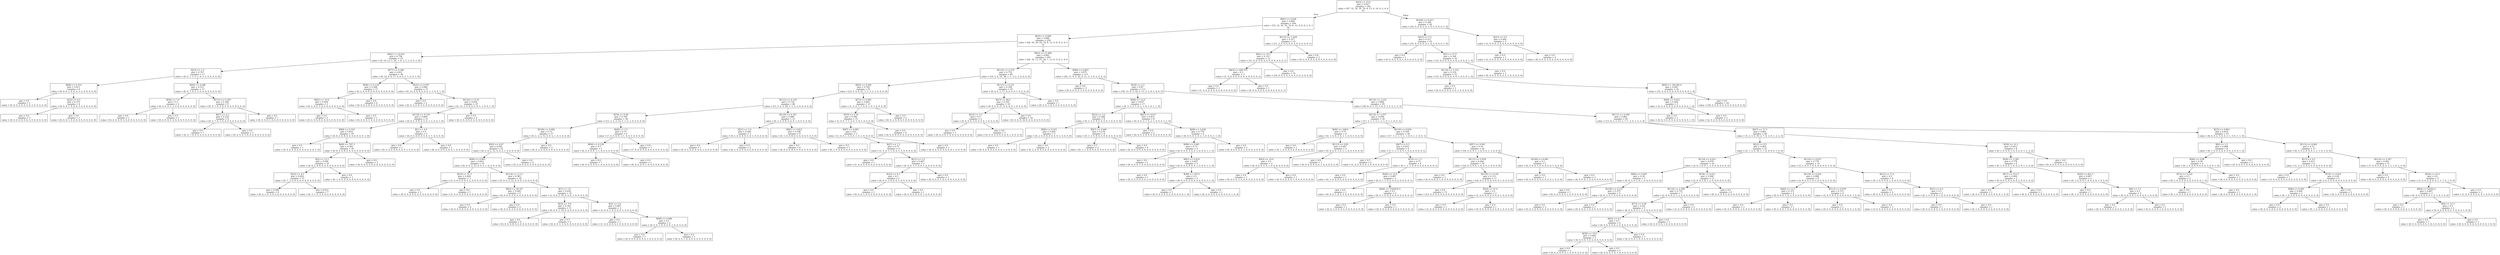 digraph Tree {
node [shape=box] ;
0 [label="X[22] <= 23.0\ngini = 0.827\nsamples = 302\nvalue = [87, 32, 24, 16, 76, 8, 13, 9, 10, 9, 2, 4, 6\n6]"] ;
1 [label="X[83] <= 0.028\ngini = 0.844\nsamples = 264\nvalue = [55, 32, 24, 16, 74, 8, 12, 9, 8, 9, 2, 4, 5\n6]"] ;
0 -> 1 [labeldistance=2.5, labelangle=45, headlabel="True"] ;
2 [label="X[25] <= 0.408\ngini = 0.846\nsamples = 250\nvalue = [44, 30, 24, 16, 74, 8, 12, 9, 8, 9, 2, 4, 5\n5]"] ;
1 -> 2 ;
3 [label="X[62] <= 10.635\ngini = 0.756\nsamples = 55\nvalue = [0, 14, 11, 1, 20, 1, 0, 3, 3, 1, 0, 0, 1, 0]"] ;
2 -> 3 ;
4 [label="X[53] <= 1.5\ngini = 0.747\nsamples = 17\nvalue = [0, 0, 7, 1, 3, 1, 0, 3, 2, 0, 0, 0, 0, 0]"] ;
3 -> 4 ;
5 [label="X[89] <= 0.333\ngini = 0.611\nsamples = 6\nvalue = [0, 0, 0, 1, 0, 0, 0, 3, 2, 0, 0, 0, 0, 0]"] ;
4 -> 5 ;
6 [label="gini = 0.0\nsamples = 2\nvalue = [0, 0, 0, 0, 0, 0, 0, 0, 2, 0, 0, 0, 0, 0]"] ;
5 -> 6 ;
7 [label="X[22] <= 0.5\ngini = 0.375\nsamples = 4\nvalue = [0, 0, 0, 1, 0, 0, 0, 3, 0, 0, 0, 0, 0, 0]"] ;
5 -> 7 ;
8 [label="gini = 0.0\nsamples = 3\nvalue = [0, 0, 0, 0, 0, 0, 0, 3, 0, 0, 0, 0, 0, 0]"] ;
7 -> 8 ;
9 [label="gini = 0.0\nsamples = 1\nvalue = [0, 0, 0, 1, 0, 0, 0, 0, 0, 0, 0, 0, 0, 0]"] ;
7 -> 9 ;
10 [label="X[85] <= 0.586\ngini = 0.512\nsamples = 11\nvalue = [0, 0, 7, 0, 3, 1, 0, 0, 0, 0, 0, 0, 0, 0]"] ;
4 -> 10 ;
11 [label="X[58] <= 7.0\ngini = 0.5\nsamples = 2\nvalue = [0, 0, 0, 0, 1, 1, 0, 0, 0, 0, 0, 0, 0, 0]"] ;
10 -> 11 ;
12 [label="gini = 0.0\nsamples = 1\nvalue = [0, 0, 0, 0, 0, 1, 0, 0, 0, 0, 0, 0, 0, 0]"] ;
11 -> 12 ;
13 [label="gini = 0.0\nsamples = 1\nvalue = [0, 0, 0, 0, 1, 0, 0, 0, 0, 0, 0, 0, 0, 0]"] ;
11 -> 13 ;
14 [label="X[111] <= 0.397\ngini = 0.346\nsamples = 9\nvalue = [0, 0, 7, 0, 2, 0, 0, 0, 0, 0, 0, 0, 0, 0]"] ;
10 -> 14 ;
15 [label="X[47] <= 2.5\ngini = 0.219\nsamples = 8\nvalue = [0, 0, 7, 0, 1, 0, 0, 0, 0, 0, 0, 0, 0, 0]"] ;
14 -> 15 ;
16 [label="gini = 0.0\nsamples = 7\nvalue = [0, 0, 7, 0, 0, 0, 0, 0, 0, 0, 0, 0, 0, 0]"] ;
15 -> 16 ;
17 [label="gini = 0.0\nsamples = 1\nvalue = [0, 0, 0, 0, 1, 0, 0, 0, 0, 0, 0, 0, 0, 0]"] ;
15 -> 17 ;
18 [label="gini = 0.0\nsamples = 1\nvalue = [0, 0, 0, 0, 1, 0, 0, 0, 0, 0, 0, 0, 0, 0]"] ;
14 -> 18 ;
19 [label="X[77] <= 0.186\ngini = 0.651\nsamples = 38\nvalue = [0, 14, 4, 0, 17, 0, 0, 0, 1, 1, 0, 0, 1, 0]"] ;
3 -> 19 ;
20 [label="X[94] <= 0.134\ngini = 0.298\nsamples = 11\nvalue = [0, 2, 0, 0, 9, 0, 0, 0, 0, 0, 0, 0, 0, 0]"] ;
19 -> 20 ;
21 [label="X[61] <= 14.0\ngini = 0.444\nsamples = 3\nvalue = [0, 2, 0, 0, 1, 0, 0, 0, 0, 0, 0, 0, 0, 0]"] ;
20 -> 21 ;
22 [label="gini = 0.0\nsamples = 2\nvalue = [0, 2, 0, 0, 0, 0, 0, 0, 0, 0, 0, 0, 0, 0]"] ;
21 -> 22 ;
23 [label="gini = 0.0\nsamples = 1\nvalue = [0, 0, 0, 0, 1, 0, 0, 0, 0, 0, 0, 0, 0, 0]"] ;
21 -> 23 ;
24 [label="gini = 0.0\nsamples = 8\nvalue = [0, 0, 0, 0, 8, 0, 0, 0, 0, 0, 0, 0, 0, 0]"] ;
20 -> 24 ;
25 [label="X[25] <= 0.079\ngini = 0.689\nsamples = 27\nvalue = [0, 12, 4, 0, 8, 0, 0, 0, 1, 1, 0, 0, 1, 0]"] ;
19 -> 25 ;
26 [label="gini = 0.0\nsamples = 2\nvalue = [0, 0, 2, 0, 0, 0, 0, 0, 0, 0, 0, 0, 0, 0]"] ;
25 -> 26 ;
27 [label="X[116] <= 0.76\ngini = 0.656\nsamples = 25\nvalue = [0, 12, 2, 0, 8, 0, 0, 0, 1, 1, 0, 0, 1, 0]"] ;
25 -> 27 ;
28 [label="X[118] <= 0.159\ngini = 0.694\nsamples = 21\nvalue = [0, 8, 2, 0, 8, 0, 0, 0, 1, 1, 0, 0, 1, 0]"] ;
27 -> 28 ;
29 [label="X[86] <= 0.155\ngini = 0.632\nsamples = 19\nvalue = [0, 8, 2, 0, 8, 0, 0, 0, 0, 0, 0, 0, 1, 0]"] ;
28 -> 29 ;
30 [label="gini = 0.0\nsamples = 1\nvalue = [0, 0, 0, 0, 0, 0, 0, 0, 0, 0, 0, 0, 1, 0]"] ;
29 -> 30 ;
31 [label="X[60] <= 767.5\ngini = 0.593\nsamples = 18\nvalue = [0, 8, 2, 0, 8, 0, 0, 0, 0, 0, 0, 0, 0, 0]"] ;
29 -> 31 ;
32 [label="X[2] <= 12.5\ngini = 0.594\nsamples = 16\nvalue = [0, 8, 2, 0, 6, 0, 0, 0, 0, 0, 0, 0, 0, 0]"] ;
31 -> 32 ;
33 [label="X[35] <= 4.5\ngini = 0.604\nsamples = 15\nvalue = [0, 7, 2, 0, 6, 0, 0, 0, 0, 0, 0, 0, 0, 0]"] ;
32 -> 33 ;
34 [label="gini = 0.594\nsamples = 8\nvalue = [0, 4, 1, 0, 3, 0, 0, 0, 0, 0, 0, 0, 0, 0]"] ;
33 -> 34 ;
35 [label="gini = 0.612\nsamples = 7\nvalue = [0, 3, 1, 0, 3, 0, 0, 0, 0, 0, 0, 0, 0, 0]"] ;
33 -> 35 ;
36 [label="gini = 0.0\nsamples = 1\nvalue = [0, 1, 0, 0, 0, 0, 0, 0, 0, 0, 0, 0, 0, 0]"] ;
32 -> 36 ;
37 [label="gini = 0.0\nsamples = 2\nvalue = [0, 0, 0, 0, 2, 0, 0, 0, 0, 0, 0, 0, 0, 0]"] ;
31 -> 37 ;
38 [label="X[1] <= 4.0\ngini = 0.5\nsamples = 2\nvalue = [0, 0, 0, 0, 0, 0, 0, 0, 1, 1, 0, 0, 0, 0]"] ;
28 -> 38 ;
39 [label="gini = 0.0\nsamples = 1\nvalue = [0, 0, 0, 0, 0, 0, 0, 0, 0, 1, 0, 0, 0, 0]"] ;
38 -> 39 ;
40 [label="gini = 0.0\nsamples = 1\nvalue = [0, 0, 0, 0, 0, 0, 0, 0, 1, 0, 0, 0, 0, 0]"] ;
38 -> 40 ;
41 [label="gini = 0.0\nsamples = 4\nvalue = [0, 4, 0, 0, 0, 0, 0, 0, 0, 0, 0, 0, 0, 0]"] ;
27 -> 41 ;
42 [label="X[62] <= 21.094\ngini = 0.845\nsamples = 195\nvalue = [44, 16, 13, 15, 54, 7, 12, 6, 5, 8, 2, 4, 4\n5]"] ;
2 -> 42 ;
43 [label="X[114] <= 2.274\ngini = 0.719\nsamples = 80\nvalue = [14, 5, 4, 10, 38, 1, 1, 3, 2, 2, 0, 0, 0, 0]"] ;
42 -> 43 ;
44 [label="X[65] <= 0.546\ngini = 0.792\nsamples = 61\nvalue = [14, 5, 4, 9, 21, 1, 1, 3, 2, 1, 0, 0, 0, 0]"] ;
43 -> 44 ;
45 [label="X[112] <= 0.128\ngini = 0.734\nsamples = 48\nvalue = [13, 5, 2, 2, 20, 1, 1, 2, 2, 0, 0, 0, 0, 0]"] ;
44 -> 45 ;
46 [label="X[70] <= 0.08\ngini = 0.744\nsamples = 36\nvalue = [13, 2, 2, 2, 12, 1, 1, 2, 1, 0, 0, 0, 0, 0]"] ;
45 -> 46 ;
47 [label="X[104] <= 0.082\ngini = 0.73\nsamples = 27\nvalue = [6, 2, 2, 2, 12, 0, 0, 2, 1, 0, 0, 0, 0, 0]"] ;
46 -> 47 ;
48 [label="X[93] <= 0.07\ngini = 0.691\nsamples = 25\nvalue = [6, 2, 0, 2, 12, 0, 0, 2, 1, 0, 0, 0, 0, 0]"] ;
47 -> 48 ;
49 [label="X[99] <= 0.063\ngini = 0.643\nsamples = 23\nvalue = [6, 0, 0, 2, 12, 0, 0, 2, 1, 0, 0, 0, 0, 0]"] ;
48 -> 49 ;
50 [label="X[33] <= 41.5\ngini = 0.444\nsamples = 3\nvalue = [1, 0, 0, 0, 0, 0, 0, 2, 0, 0, 0, 0, 0, 0]"] ;
49 -> 50 ;
51 [label="gini = 0.0\nsamples = 2\nvalue = [0, 0, 0, 0, 0, 0, 0, 2, 0, 0, 0, 0, 0, 0]"] ;
50 -> 51 ;
52 [label="gini = 0.0\nsamples = 1\nvalue = [1, 0, 0, 0, 0, 0, 0, 0, 0, 0, 0, 0, 0, 0]"] ;
50 -> 52 ;
53 [label="X[114] <= 2.111\ngini = 0.565\nsamples = 20\nvalue = [5, 0, 0, 2, 12, 0, 0, 0, 1, 0, 0, 0, 0, 0]"] ;
49 -> 53 ;
54 [label="X[62] <= 18.357\ngini = 0.444\nsamples = 6\nvalue = [4, 0, 0, 0, 2, 0, 0, 0, 0, 0, 0, 0, 0, 0]"] ;
53 -> 54 ;
55 [label="gini = 0.0\nsamples = 4\nvalue = [4, 0, 0, 0, 0, 0, 0, 0, 0, 0, 0, 0, 0, 0]"] ;
54 -> 55 ;
56 [label="gini = 0.0\nsamples = 2\nvalue = [0, 0, 0, 0, 2, 0, 0, 0, 0, 0, 0, 0, 0, 0]"] ;
54 -> 56 ;
57 [label="X[7] <= 7.0\ngini = 0.459\nsamples = 14\nvalue = [1, 0, 0, 2, 10, 0, 0, 0, 1, 0, 0, 0, 0, 0]"] ;
53 -> 57 ;
58 [label="X[25] <= 0.9\ngini = 0.165\nsamples = 11\nvalue = [0, 0, 0, 1, 10, 0, 0, 0, 0, 0, 0, 0, 0, 0]"] ;
57 -> 58 ;
59 [label="gini = 0.0\nsamples = 9\nvalue = [0, 0, 0, 0, 9, 0, 0, 0, 0, 0, 0, 0, 0, 0]"] ;
58 -> 59 ;
60 [label="gini = 0.5\nsamples = 2\nvalue = [0, 0, 0, 1, 1, 0, 0, 0, 0, 0, 0, 0, 0, 0]"] ;
58 -> 60 ;
61 [label="X[2] <= 5.0\ngini = 0.667\nsamples = 3\nvalue = [1, 0, 0, 1, 0, 0, 0, 0, 1, 0, 0, 0, 0, 0]"] ;
57 -> 61 ;
62 [label="gini = 0.0\nsamples = 1\nvalue = [1, 0, 0, 0, 0, 0, 0, 0, 0, 0, 0, 0, 0, 0]"] ;
61 -> 62 ;
63 [label="X[99] <= 0.086\ngini = 0.5\nsamples = 2\nvalue = [0, 0, 0, 1, 0, 0, 0, 0, 1, 0, 0, 0, 0, 0]"] ;
61 -> 63 ;
64 [label="gini = 0.0\nsamples = 1\nvalue = [0, 0, 0, 0, 0, 0, 0, 0, 1, 0, 0, 0, 0, 0]"] ;
63 -> 64 ;
65 [label="gini = 0.0\nsamples = 1\nvalue = [0, 0, 0, 1, 0, 0, 0, 0, 0, 0, 0, 0, 0, 0]"] ;
63 -> 65 ;
66 [label="gini = 0.0\nsamples = 2\nvalue = [0, 2, 0, 0, 0, 0, 0, 0, 0, 0, 0, 0, 0, 0]"] ;
48 -> 66 ;
67 [label="gini = 0.0\nsamples = 2\nvalue = [0, 0, 2, 0, 0, 0, 0, 0, 0, 0, 0, 0, 0, 0]"] ;
47 -> 67 ;
68 [label="X[40] <= 3.5\ngini = 0.37\nsamples = 9\nvalue = [7, 0, 0, 0, 0, 1, 1, 0, 0, 0, 0, 0, 0, 0]"] ;
46 -> 68 ;
69 [label="X[94] <= 0.234\ngini = 0.5\nsamples = 2\nvalue = [0, 0, 0, 0, 0, 1, 1, 0, 0, 0, 0, 0, 0, 0]"] ;
68 -> 69 ;
70 [label="gini = 0.0\nsamples = 1\nvalue = [0, 0, 0, 0, 0, 0, 1, 0, 0, 0, 0, 0, 0, 0]"] ;
69 -> 70 ;
71 [label="gini = 0.0\nsamples = 1\nvalue = [0, 0, 0, 0, 0, 1, 0, 0, 0, 0, 0, 0, 0, 0]"] ;
69 -> 71 ;
72 [label="gini = 0.0\nsamples = 7\nvalue = [7, 0, 0, 0, 0, 0, 0, 0, 0, 0, 0, 0, 0, 0]"] ;
68 -> 72 ;
73 [label="X[118] <= 0.187\ngini = 0.486\nsamples = 12\nvalue = [0, 3, 0, 0, 8, 0, 0, 0, 1, 0, 0, 0, 0, 0]"] ;
45 -> 73 ;
74 [label="X[21] <= 5.5\ngini = 0.444\nsamples = 3\nvalue = [0, 2, 0, 0, 0, 0, 0, 0, 1, 0, 0, 0, 0, 0]"] ;
73 -> 74 ;
75 [label="gini = 0.0\nsamples = 1\nvalue = [0, 0, 0, 0, 0, 0, 0, 0, 1, 0, 0, 0, 0, 0]"] ;
74 -> 75 ;
76 [label="gini = 0.0\nsamples = 2\nvalue = [0, 2, 0, 0, 0, 0, 0, 0, 0, 0, 0, 0, 0, 0]"] ;
74 -> 76 ;
77 [label="X[85] <= 0.815\ngini = 0.198\nsamples = 9\nvalue = [0, 1, 0, 0, 8, 0, 0, 0, 0, 0, 0, 0, 0, 0]"] ;
73 -> 77 ;
78 [label="gini = 0.0\nsamples = 8\nvalue = [0, 0, 0, 0, 8, 0, 0, 0, 0, 0, 0, 0, 0, 0]"] ;
77 -> 78 ;
79 [label="gini = 0.0\nsamples = 1\nvalue = [0, 1, 0, 0, 0, 0, 0, 0, 0, 0, 0, 0, 0, 0]"] ;
77 -> 79 ;
80 [label="X[73] <= 0.095\ngini = 0.663\nsamples = 13\nvalue = [1, 0, 2, 7, 1, 0, 0, 1, 0, 1, 0, 0, 0, 0]"] ;
44 -> 80 ;
81 [label="X[70] <= 0.16\ngini = 0.562\nsamples = 11\nvalue = [1, 0, 0, 7, 1, 0, 0, 1, 0, 1, 0, 0, 0, 0]"] ;
80 -> 81 ;
82 [label="X[87] <= 0.083\ngini = 0.8\nsamples = 5\nvalue = [1, 0, 0, 1, 1, 0, 0, 1, 0, 1, 0, 0, 0, 0]"] ;
81 -> 82 ;
83 [label="X[47] <= 1.5\ngini = 0.75\nsamples = 4\nvalue = [1, 0, 0, 1, 1, 0, 0, 1, 0, 0, 0, 0, 0, 0]"] ;
82 -> 83 ;
84 [label="gini = 0.0\nsamples = 1\nvalue = [1, 0, 0, 0, 0, 0, 0, 0, 0, 0, 0, 0, 0, 0]"] ;
83 -> 84 ;
85 [label="X[12] <= 5.5\ngini = 0.667\nsamples = 3\nvalue = [0, 0, 0, 1, 1, 0, 0, 1, 0, 0, 0, 0, 0, 0]"] ;
83 -> 85 ;
86 [label="X[33] <= 0.5\ngini = 0.5\nsamples = 2\nvalue = [0, 0, 0, 1, 0, 0, 0, 1, 0, 0, 0, 0, 0, 0]"] ;
85 -> 86 ;
87 [label="gini = 0.0\nsamples = 1\nvalue = [0, 0, 0, 1, 0, 0, 0, 0, 0, 0, 0, 0, 0, 0]"] ;
86 -> 87 ;
88 [label="gini = 0.0\nsamples = 1\nvalue = [0, 0, 0, 0, 0, 0, 0, 1, 0, 0, 0, 0, 0, 0]"] ;
86 -> 88 ;
89 [label="gini = 0.0\nsamples = 1\nvalue = [0, 0, 0, 0, 1, 0, 0, 0, 0, 0, 0, 0, 0, 0]"] ;
85 -> 89 ;
90 [label="gini = 0.0\nsamples = 1\nvalue = [0, 0, 0, 0, 0, 0, 0, 0, 0, 1, 0, 0, 0, 0]"] ;
82 -> 90 ;
91 [label="gini = 0.0\nsamples = 6\nvalue = [0, 0, 0, 6, 0, 0, 0, 0, 0, 0, 0, 0, 0, 0]"] ;
81 -> 91 ;
92 [label="gini = 0.0\nsamples = 2\nvalue = [0, 0, 2, 0, 0, 0, 0, 0, 0, 0, 0, 0, 0, 0]"] ;
80 -> 92 ;
93 [label="X[113] <= 0.231\ngini = 0.194\nsamples = 19\nvalue = [0, 0, 0, 1, 17, 0, 0, 0, 0, 1, 0, 0, 0, 0]"] ;
43 -> 93 ;
94 [label="X[57] <= 44.0\ngini = 0.105\nsamples = 18\nvalue = [0, 0, 0, 0, 17, 0, 0, 0, 0, 1, 0, 0, 0, 0]"] ;
93 -> 94 ;
95 [label="X[53] <= 3.5\ngini = 0.5\nsamples = 2\nvalue = [0, 0, 0, 0, 1, 0, 0, 0, 0, 1, 0, 0, 0, 0]"] ;
94 -> 95 ;
96 [label="gini = 0.0\nsamples = 1\nvalue = [0, 0, 0, 0, 1, 0, 0, 0, 0, 0, 0, 0, 0, 0]"] ;
95 -> 96 ;
97 [label="gini = 0.0\nsamples = 1\nvalue = [0, 0, 0, 0, 0, 0, 0, 0, 0, 1, 0, 0, 0, 0]"] ;
95 -> 97 ;
98 [label="gini = 0.0\nsamples = 16\nvalue = [0, 0, 0, 0, 16, 0, 0, 0, 0, 0, 0, 0, 0, 0]"] ;
94 -> 98 ;
99 [label="gini = 0.0\nsamples = 1\nvalue = [0, 0, 0, 1, 0, 0, 0, 0, 0, 0, 0, 0, 0, 0]"] ;
93 -> 99 ;
100 [label="X[96] <= 0.003\ngini = 0.875\nsamples = 115\nvalue = [30, 11, 9, 5, 16, 6, 11, 3, 3, 6, 2, 4, 4, 5]"] ;
42 -> 100 ;
101 [label="gini = 0.0\nsamples = 3\nvalue = [0, 0, 0, 0, 0, 3, 0, 0, 0, 0, 0, 0, 0, 0]"] ;
100 -> 101 ;
102 [label="X[34] <= 2.5\ngini = 0.87\nsamples = 112\nvalue = [30, 11, 9, 5, 16, 3, 11, 3, 3, 6, 2, 4, 4, 5]"] ;
100 -> 102 ;
103 [label="X[46] <= 12.0\ngini = 0.837\nsamples = 17\nvalue = [0, 3, 5, 2, 1, 0, 2, 1, 0, 1, 0, 1, 1, 0]"] ;
102 -> 103 ;
104 [label="X[53] <= 3.5\ngini = 0.568\nsamples = 9\nvalue = [0, 3, 5, 0, 0, 0, 0, 0, 0, 1, 0, 0, 0, 0]"] ;
103 -> 104 ;
105 [label="X[80] <= 0.521\ngini = 0.444\nsamples = 3\nvalue = [0, 2, 0, 0, 0, 0, 0, 0, 0, 1, 0, 0, 0, 0]"] ;
104 -> 105 ;
106 [label="gini = 0.0\nsamples = 1\nvalue = [0, 0, 0, 0, 0, 0, 0, 0, 0, 1, 0, 0, 0, 0]"] ;
105 -> 106 ;
107 [label="gini = 0.0\nsamples = 2\nvalue = [0, 2, 0, 0, 0, 0, 0, 0, 0, 0, 0, 0, 0, 0]"] ;
105 -> 107 ;
108 [label="X[67] <= 0.046\ngini = 0.278\nsamples = 6\nvalue = [0, 1, 5, 0, 0, 0, 0, 0, 0, 0, 0, 0, 0, 0]"] ;
104 -> 108 ;
109 [label="gini = 0.5\nsamples = 2\nvalue = [0, 1, 1, 0, 0, 0, 0, 0, 0, 0, 0, 0, 0, 0]"] ;
108 -> 109 ;
110 [label="gini = 0.0\nsamples = 4\nvalue = [0, 0, 4, 0, 0, 0, 0, 0, 0, 0, 0, 0, 0, 0]"] ;
108 -> 110 ;
111 [label="X[67] <= 0.017\ngini = 0.812\nsamples = 8\nvalue = [0, 0, 0, 2, 1, 0, 2, 1, 0, 0, 0, 1, 1, 0]"] ;
103 -> 111 ;
112 [label="gini = 0.0\nsamples = 2\nvalue = [0, 0, 0, 2, 0, 0, 0, 0, 0, 0, 0, 0, 0, 0]"] ;
111 -> 112 ;
113 [label="X[99] <= 0.038\ngini = 0.778\nsamples = 6\nvalue = [0, 0, 0, 0, 1, 0, 2, 1, 0, 0, 0, 1, 1, 0]"] ;
111 -> 113 ;
114 [label="X[96] <= 0.061\ngini = 0.75\nsamples = 4\nvalue = [0, 0, 0, 0, 1, 0, 0, 1, 0, 0, 0, 1, 1, 0]"] ;
113 -> 114 ;
115 [label="gini = 0.0\nsamples = 1\nvalue = [0, 0, 0, 0, 1, 0, 0, 0, 0, 0, 0, 0, 0, 0]"] ;
114 -> 115 ;
116 [label="X[81] <= 0.019\ngini = 0.667\nsamples = 3\nvalue = [0, 0, 0, 0, 0, 0, 0, 1, 0, 0, 0, 1, 1, 0]"] ;
114 -> 116 ;
117 [label="gini = 0.0\nsamples = 1\nvalue = [0, 0, 0, 0, 0, 0, 0, 1, 0, 0, 0, 0, 0, 0]"] ;
116 -> 117 ;
118 [label="X[49] <= 105.0\ngini = 0.5\nsamples = 2\nvalue = [0, 0, 0, 0, 0, 0, 0, 0, 0, 0, 0, 1, 1, 0]"] ;
116 -> 118 ;
119 [label="gini = 0.0\nsamples = 1\nvalue = [0, 0, 0, 0, 0, 0, 0, 0, 0, 0, 0, 0, 1, 0]"] ;
118 -> 119 ;
120 [label="gini = 0.0\nsamples = 1\nvalue = [0, 0, 0, 0, 0, 0, 0, 0, 0, 0, 0, 1, 0, 0]"] ;
118 -> 120 ;
121 [label="gini = 0.0\nsamples = 2\nvalue = [0, 0, 0, 0, 0, 0, 2, 0, 0, 0, 0, 0, 0, 0]"] ;
113 -> 121 ;
122 [label="X[114] <= 2.234\ngini = 0.846\nsamples = 95\nvalue = [30, 8, 4, 3, 15, 3, 9, 2, 3, 5, 2, 3, 3, 5]"] ;
102 -> 122 ;
123 [label="X[114] <= 2.037\ngini = 0.658\nsamples = 30\nvalue = [17, 2, 1, 1, 2, 1, 2, 1, 0, 1, 1, 0, 0, 1]"] ;
122 -> 123 ;
124 [label="X[60] <= 228.0\ngini = 0.75\nsamples = 4\nvalue = [0, 1, 0, 0, 1, 0, 1, 1, 0, 0, 0, 0, 0, 0]"] ;
123 -> 124 ;
125 [label="gini = 0.0\nsamples = 1\nvalue = [0, 1, 0, 0, 0, 0, 0, 0, 0, 0, 0, 0, 0, 0]"] ;
124 -> 125 ;
126 [label="X[115] <= 0.05\ngini = 0.667\nsamples = 3\nvalue = [0, 0, 0, 0, 1, 0, 1, 1, 0, 0, 0, 0, 0, 0]"] ;
124 -> 126 ;
127 [label="X[45] <= 10.0\ngini = 0.5\nsamples = 2\nvalue = [0, 0, 0, 0, 1, 0, 1, 0, 0, 0, 0, 0, 0, 0]"] ;
126 -> 127 ;
128 [label="gini = 0.0\nsamples = 1\nvalue = [0, 0, 0, 0, 1, 0, 0, 0, 0, 0, 0, 0, 0, 0]"] ;
127 -> 128 ;
129 [label="gini = 0.0\nsamples = 1\nvalue = [0, 0, 0, 0, 0, 0, 1, 0, 0, 0, 0, 0, 0, 0]"] ;
127 -> 129 ;
130 [label="gini = 0.0\nsamples = 1\nvalue = [0, 0, 0, 0, 0, 0, 0, 1, 0, 0, 0, 0, 0, 0]"] ;
126 -> 130 ;
131 [label="X[110] <= 0.024\ngini = 0.559\nsamples = 26\nvalue = [17, 1, 1, 1, 1, 1, 1, 0, 0, 1, 1, 0, 0, 1]"] ;
123 -> 131 ;
132 [label="X[47] <= 4.5\ngini = 0.833\nsamples = 6\nvalue = [1, 1, 1, 1, 0, 0, 1, 0, 0, 0, 0, 0, 0, 1]"] ;
131 -> 132 ;
133 [label="gini = 0.5\nsamples = 2\nvalue = [1, 0, 0, 0, 0, 0, 1, 0, 0, 0, 0, 0, 0, 0]"] ;
132 -> 133 ;
134 [label="X[10] <= 1.5\ngini = 0.75\nsamples = 4\nvalue = [0, 1, 1, 1, 0, 0, 0, 0, 0, 0, 0, 0, 0, 1]"] ;
132 -> 134 ;
135 [label="gini = 0.0\nsamples = 1\nvalue = [0, 1, 0, 0, 0, 0, 0, 0, 0, 0, 0, 0, 0, 0]"] ;
134 -> 135 ;
136 [label="X[48] <= 33.0\ngini = 0.667\nsamples = 3\nvalue = [0, 0, 1, 1, 0, 0, 0, 0, 0, 0, 0, 0, 0, 1]"] ;
134 -> 136 ;
137 [label="gini = 0.0\nsamples = 1\nvalue = [0, 0, 0, 1, 0, 0, 0, 0, 0, 0, 0, 0, 0, 0]"] ;
136 -> 137 ;
138 [label="X[64] <= 1520432.5\ngini = 0.5\nsamples = 2\nvalue = [0, 0, 1, 0, 0, 0, 0, 0, 0, 0, 0, 0, 0, 1]"] ;
136 -> 138 ;
139 [label="gini = 0.0\nsamples = 1\nvalue = [0, 0, 1, 0, 0, 0, 0, 0, 0, 0, 0, 0, 0, 0]"] ;
138 -> 139 ;
140 [label="gini = 0.0\nsamples = 1\nvalue = [0, 0, 0, 0, 0, 0, 0, 0, 0, 0, 0, 0, 0, 1]"] ;
138 -> 140 ;
141 [label="X[97] <= 0.001\ngini = 0.35\nsamples = 20\nvalue = [16, 0, 0, 0, 1, 1, 0, 0, 0, 1, 1, 0, 0, 0]"] ;
131 -> 141 ;
142 [label="X[111] <= 0.059\ngini = 0.204\nsamples = 18\nvalue = [16, 0, 0, 0, 0, 1, 0, 0, 0, 1, 0, 0, 0, 0]"] ;
141 -> 142 ;
143 [label="gini = 0.0\nsamples = 1\nvalue = [0, 0, 0, 0, 0, 1, 0, 0, 0, 0, 0, 0, 0, 0]"] ;
142 -> 143 ;
144 [label="X[118] <= 0.158\ngini = 0.111\nsamples = 17\nvalue = [16, 0, 0, 0, 0, 0, 0, 0, 0, 1, 0, 0, 0, 0]"] ;
142 -> 144 ;
145 [label="gini = 0.0\nsamples = 15\nvalue = [15, 0, 0, 0, 0, 0, 0, 0, 0, 0, 0, 0, 0, 0]"] ;
144 -> 145 ;
146 [label="X[20] <= 31.0\ngini = 0.5\nsamples = 2\nvalue = [1, 0, 0, 0, 0, 0, 0, 0, 0, 1, 0, 0, 0, 0]"] ;
144 -> 146 ;
147 [label="gini = 0.0\nsamples = 1\nvalue = [1, 0, 0, 0, 0, 0, 0, 0, 0, 0, 0, 0, 0, 0]"] ;
146 -> 147 ;
148 [label="gini = 0.0\nsamples = 1\nvalue = [0, 0, 0, 0, 0, 0, 0, 0, 0, 1, 0, 0, 0, 0]"] ;
146 -> 148 ;
149 [label="X[100] <= 0.081\ngini = 0.5\nsamples = 2\nvalue = [0, 0, 0, 0, 1, 0, 0, 0, 0, 0, 1, 0, 0, 0]"] ;
141 -> 149 ;
150 [label="gini = 0.0\nsamples = 1\nvalue = [0, 0, 0, 0, 0, 0, 0, 0, 0, 0, 1, 0, 0, 0]"] ;
149 -> 150 ;
151 [label="gini = 0.0\nsamples = 1\nvalue = [0, 0, 0, 0, 1, 0, 0, 0, 0, 0, 0, 0, 0, 0]"] ;
149 -> 151 ;
152 [label="X[111] <= 0.189\ngini = 0.881\nsamples = 65\nvalue = [13, 6, 3, 2, 13, 2, 7, 1, 3, 4, 1, 3, 3, 4]"] ;
122 -> 152 ;
153 [label="X[47] <= 17.5\ngini = 0.862\nsamples = 40\nvalue = [5, 2, 3, 0, 10, 2, 7, 0, 2, 0, 1, 2, 2, 4]"] ;
152 -> 153 ;
154 [label="X[22] <= 9.5\ngini = 0.803\nsamples = 32\nvalue = [5, 1, 3, 0, 10, 1, 7, 0, 0, 0, 0, 1, 0, 4]"] ;
153 -> 154 ;
155 [label="X[110] <= 0.021\ngini = 0.679\nsamples = 18\nvalue = [2, 0, 3, 0, 9, 1, 3, 0, 0, 0, 0, 0, 0, 0]"] ;
154 -> 155 ;
156 [label="X[90] <= 0.007\ngini = 0.56\nsamples = 5\nvalue = [0, 0, 3, 0, 1, 0, 1, 0, 0, 0, 0, 0, 0, 0]"] ;
155 -> 156 ;
157 [label="gini = 0.0\nsamples = 1\nvalue = [0, 0, 0, 0, 0, 0, 1, 0, 0, 0, 0, 0, 0, 0]"] ;
156 -> 157 ;
158 [label="X[100] <= 0.121\ngini = 0.375\nsamples = 4\nvalue = [0, 0, 3, 0, 1, 0, 0, 0, 0, 0, 0, 0, 0, 0]"] ;
156 -> 158 ;
159 [label="gini = 0.0\nsamples = 3\nvalue = [0, 0, 3, 0, 0, 0, 0, 0, 0, 0, 0, 0, 0, 0]"] ;
158 -> 159 ;
160 [label="gini = 0.0\nsamples = 1\nvalue = [0, 0, 0, 0, 1, 0, 0, 0, 0, 0, 0, 0, 0, 0]"] ;
158 -> 160 ;
161 [label="X[78] <= 0.012\ngini = 0.568\nsamples = 13\nvalue = [2, 0, 0, 0, 8, 1, 2, 0, 0, 0, 0, 0, 0, 0]"] ;
155 -> 161 ;
162 [label="X[114] <= 2.309\ngini = 0.735\nsamples = 7\nvalue = [2, 0, 0, 0, 2, 1, 2, 0, 0, 0, 0, 0, 0, 0]"] ;
161 -> 162 ;
163 [label="X[73] <= 0.04\ngini = 0.64\nsamples = 5\nvalue = [0, 0, 0, 0, 2, 1, 2, 0, 0, 0, 0, 0, 0, 0]"] ;
162 -> 163 ;
164 [label="X[45] <= 6.5\ngini = 0.5\nsamples = 4\nvalue = [0, 0, 0, 0, 2, 0, 2, 0, 0, 0, 0, 0, 0, 0]"] ;
163 -> 164 ;
165 [label="X[58] <= 16.0\ngini = 0.444\nsamples = 3\nvalue = [0, 0, 0, 0, 1, 0, 2, 0, 0, 0, 0, 0, 0, 0]"] ;
164 -> 165 ;
166 [label="gini = 0.0\nsamples = 1\nvalue = [0, 0, 0, 0, 0, 0, 1, 0, 0, 0, 0, 0, 0, 0]"] ;
165 -> 166 ;
167 [label="gini = 0.5\nsamples = 2\nvalue = [0, 0, 0, 0, 1, 0, 1, 0, 0, 0, 0, 0, 0, 0]"] ;
165 -> 167 ;
168 [label="gini = 0.0\nsamples = 1\nvalue = [0, 0, 0, 0, 1, 0, 0, 0, 0, 0, 0, 0, 0, 0]"] ;
164 -> 168 ;
169 [label="gini = 0.0\nsamples = 1\nvalue = [0, 0, 0, 0, 0, 1, 0, 0, 0, 0, 0, 0, 0, 0]"] ;
163 -> 169 ;
170 [label="gini = 0.0\nsamples = 2\nvalue = [2, 0, 0, 0, 0, 0, 0, 0, 0, 0, 0, 0, 0, 0]"] ;
162 -> 170 ;
171 [label="gini = 0.0\nsamples = 6\nvalue = [0, 0, 0, 0, 6, 0, 0, 0, 0, 0, 0, 0, 0, 0]"] ;
161 -> 171 ;
172 [label="X[110] <= 0.037\ngini = 0.776\nsamples = 14\nvalue = [3, 1, 0, 0, 1, 0, 4, 0, 0, 0, 0, 1, 0, 4]"] ;
154 -> 172 ;
173 [label="X[110] <= 0.016\ngini = 0.688\nsamples = 8\nvalue = [3, 0, 0, 0, 1, 0, 3, 0, 0, 0, 0, 1, 0, 0]"] ;
172 -> 173 ;
174 [label="X[40] <= 13.5\ngini = 0.375\nsamples = 4\nvalue = [0, 0, 0, 0, 1, 0, 3, 0, 0, 0, 0, 0, 0, 0]"] ;
173 -> 174 ;
175 [label="gini = 0.0\nsamples = 3\nvalue = [0, 0, 0, 0, 0, 0, 3, 0, 0, 0, 0, 0, 0, 0]"] ;
174 -> 175 ;
176 [label="gini = 0.0\nsamples = 1\nvalue = [0, 0, 0, 0, 1, 0, 0, 0, 0, 0, 0, 0, 0, 0]"] ;
174 -> 176 ;
177 [label="X[113] <= 0.078\ngini = 0.375\nsamples = 4\nvalue = [3, 0, 0, 0, 0, 0, 0, 0, 0, 0, 0, 1, 0, 0]"] ;
173 -> 177 ;
178 [label="gini = 0.0\nsamples = 1\nvalue = [0, 0, 0, 0, 0, 0, 0, 0, 0, 0, 0, 1, 0, 0]"] ;
177 -> 178 ;
179 [label="gini = 0.0\nsamples = 3\nvalue = [3, 0, 0, 0, 0, 0, 0, 0, 0, 0, 0, 0, 0, 0]"] ;
177 -> 179 ;
180 [label="X[12] <= 17.5\ngini = 0.5\nsamples = 6\nvalue = [0, 1, 0, 0, 0, 0, 1, 0, 0, 0, 0, 0, 0, 4]"] ;
172 -> 180 ;
181 [label="gini = 0.0\nsamples = 4\nvalue = [0, 0, 0, 0, 0, 0, 0, 0, 0, 0, 0, 0, 0, 4]"] ;
180 -> 181 ;
182 [label="X[27] <= 9.5\ngini = 0.5\nsamples = 2\nvalue = [0, 1, 0, 0, 0, 0, 1, 0, 0, 0, 0, 0, 0, 0]"] ;
180 -> 182 ;
183 [label="gini = 0.0\nsamples = 1\nvalue = [0, 0, 0, 0, 0, 0, 1, 0, 0, 0, 0, 0, 0, 0]"] ;
182 -> 183 ;
184 [label="gini = 0.0\nsamples = 1\nvalue = [0, 1, 0, 0, 0, 0, 0, 0, 0, 0, 0, 0, 0, 0]"] ;
182 -> 184 ;
185 [label="X[39] <= 21.5\ngini = 0.812\nsamples = 8\nvalue = [0, 1, 0, 0, 0, 1, 0, 0, 2, 0, 1, 1, 2, 0]"] ;
153 -> 185 ;
186 [label="X[26] <= 2.283\ngini = 0.778\nsamples = 6\nvalue = [0, 1, 0, 0, 0, 1, 0, 0, 2, 0, 1, 1, 0, 0]"] ;
185 -> 186 ;
187 [label="X[57] <= 512.5\ngini = 0.444\nsamples = 3\nvalue = [0, 0, 0, 0, 0, 0, 0, 0, 2, 0, 0, 1, 0, 0]"] ;
186 -> 187 ;
188 [label="gini = 0.0\nsamples = 1\nvalue = [0, 0, 0, 0, 0, 0, 0, 0, 0, 0, 0, 1, 0, 0]"] ;
187 -> 188 ;
189 [label="gini = 0.0\nsamples = 2\nvalue = [0, 0, 0, 0, 0, 0, 0, 0, 2, 0, 0, 0, 0, 0]"] ;
187 -> 189 ;
190 [label="X[20] <= 691.5\ngini = 0.667\nsamples = 3\nvalue = [0, 1, 0, 0, 0, 1, 0, 0, 0, 0, 1, 0, 0, 0]"] ;
186 -> 190 ;
191 [label="gini = 0.0\nsamples = 1\nvalue = [0, 1, 0, 0, 0, 0, 0, 0, 0, 0, 0, 0, 0, 0]"] ;
190 -> 191 ;
192 [label="X[9] <= 7.5\ngini = 0.5\nsamples = 2\nvalue = [0, 0, 0, 0, 0, 1, 0, 0, 0, 0, 1, 0, 0, 0]"] ;
190 -> 192 ;
193 [label="gini = 0.0\nsamples = 1\nvalue = [0, 0, 0, 0, 0, 0, 0, 0, 0, 0, 1, 0, 0, 0]"] ;
192 -> 193 ;
194 [label="gini = 0.0\nsamples = 1\nvalue = [0, 0, 0, 0, 0, 1, 0, 0, 0, 0, 0, 0, 0, 0]"] ;
192 -> 194 ;
195 [label="gini = 0.0\nsamples = 2\nvalue = [0, 0, 0, 0, 0, 0, 0, 0, 0, 0, 0, 0, 2, 0]"] ;
185 -> 195 ;
196 [label="X[25] <= 0.963\ngini = 0.819\nsamples = 25\nvalue = [8, 4, 0, 2, 3, 0, 0, 1, 1, 4, 0, 1, 1, 0]"] ;
152 -> 196 ;
197 [label="X[9] <= 1.5\ngini = 0.688\nsamples = 8\nvalue = [0, 1, 0, 0, 3, 0, 0, 0, 0, 3, 0, 0, 1, 0]"] ;
196 -> 197 ;
198 [label="X[96] <= 0.08\ngini = 0.56\nsamples = 5\nvalue = [0, 1, 0, 0, 0, 0, 0, 0, 0, 3, 0, 0, 1, 0]"] ;
197 -> 198 ;
199 [label="X[72] <= 0.102\ngini = 0.5\nsamples = 2\nvalue = [0, 1, 0, 0, 0, 0, 0, 0, 0, 0, 0, 0, 1, 0]"] ;
198 -> 199 ;
200 [label="gini = 0.0\nsamples = 1\nvalue = [0, 1, 0, 0, 0, 0, 0, 0, 0, 0, 0, 0, 0, 0]"] ;
199 -> 200 ;
201 [label="gini = 0.0\nsamples = 1\nvalue = [0, 0, 0, 0, 0, 0, 0, 0, 0, 0, 0, 0, 1, 0]"] ;
199 -> 201 ;
202 [label="gini = 0.0\nsamples = 3\nvalue = [0, 0, 0, 0, 0, 0, 0, 0, 0, 3, 0, 0, 0, 0]"] ;
198 -> 202 ;
203 [label="gini = 0.0\nsamples = 3\nvalue = [0, 0, 0, 0, 3, 0, 0, 0, 0, 0, 0, 0, 0, 0]"] ;
197 -> 203 ;
204 [label="X[113] <= 0.062\ngini = 0.72\nsamples = 17\nvalue = [8, 3, 0, 2, 0, 0, 0, 1, 1, 1, 0, 1, 0, 0]"] ;
196 -> 204 ;
205 [label="X[13] <= 0.5\ngini = 0.611\nsamples = 6\nvalue = [1, 3, 0, 2, 0, 0, 0, 0, 0, 0, 0, 0, 0, 0]"] ;
204 -> 205 ;
206 [label="gini = 0.0\nsamples = 1\nvalue = [1, 0, 0, 0, 0, 0, 0, 0, 0, 0, 0, 0, 0, 0]"] ;
205 -> 206 ;
207 [label="X[74] <= 0.014\ngini = 0.48\nsamples = 5\nvalue = [0, 3, 0, 2, 0, 0, 0, 0, 0, 0, 0, 0, 0, 0]"] ;
205 -> 207 ;
208 [label="X[86] <= 0.283\ngini = 0.444\nsamples = 3\nvalue = [0, 1, 0, 2, 0, 0, 0, 0, 0, 0, 0, 0, 0, 0]"] ;
207 -> 208 ;
209 [label="gini = 0.0\nsamples = 2\nvalue = [0, 0, 0, 2, 0, 0, 0, 0, 0, 0, 0, 0, 0, 0]"] ;
208 -> 209 ;
210 [label="gini = 0.0\nsamples = 1\nvalue = [0, 1, 0, 0, 0, 0, 0, 0, 0, 0, 0, 0, 0, 0]"] ;
208 -> 210 ;
211 [label="gini = 0.0\nsamples = 2\nvalue = [0, 2, 0, 0, 0, 0, 0, 0, 0, 0, 0, 0, 0, 0]"] ;
207 -> 211 ;
212 [label="X[114] <= 2.547\ngini = 0.562\nsamples = 11\nvalue = [7, 0, 0, 0, 0, 0, 0, 1, 1, 1, 0, 1, 0, 0]"] ;
204 -> 212 ;
213 [label="gini = 0.0\nsamples = 6\nvalue = [6, 0, 0, 0, 0, 0, 0, 0, 0, 0, 0, 0, 0, 0]"] ;
212 -> 213 ;
214 [label="X[50] <= 61.0\ngini = 0.8\nsamples = 5\nvalue = [1, 0, 0, 0, 0, 0, 0, 1, 1, 1, 0, 1, 0, 0]"] ;
212 -> 214 ;
215 [label="X[64] <= 54342.0\ngini = 0.667\nsamples = 3\nvalue = [0, 0, 0, 0, 0, 0, 0, 1, 0, 1, 0, 1, 0, 0]"] ;
214 -> 215 ;
216 [label="gini = 0.0\nsamples = 1\nvalue = [0, 0, 0, 0, 0, 0, 0, 0, 0, 1, 0, 0, 0, 0]"] ;
215 -> 216 ;
217 [label="X[4] <= 12.5\ngini = 0.5\nsamples = 2\nvalue = [0, 0, 0, 0, 0, 0, 0, 1, 0, 0, 0, 1, 0, 0]"] ;
215 -> 217 ;
218 [label="gini = 0.0\nsamples = 1\nvalue = [0, 0, 0, 0, 0, 0, 0, 1, 0, 0, 0, 0, 0, 0]"] ;
217 -> 218 ;
219 [label="gini = 0.0\nsamples = 1\nvalue = [0, 0, 0, 0, 0, 0, 0, 0, 0, 0, 0, 1, 0, 0]"] ;
217 -> 219 ;
220 [label="gini = 0.5\nsamples = 2\nvalue = [1, 0, 0, 0, 0, 0, 0, 0, 1, 0, 0, 0, 0, 0]"] ;
214 -> 220 ;
221 [label="X[115] <= 1.029\ngini = 0.357\nsamples = 14\nvalue = [11, 2, 0, 0, 0, 0, 0, 0, 0, 0, 0, 0, 0, 1]"] ;
1 -> 221 ;
222 [label="X[61] <= 14.5\ngini = 0.153\nsamples = 12\nvalue = [11, 0, 0, 0, 0, 0, 0, 0, 0, 0, 0, 0, 0, 1]"] ;
221 -> 222 ;
223 [label="X[63] <= 649.375\ngini = 0.5\nsamples = 2\nvalue = [1, 0, 0, 0, 0, 0, 0, 0, 0, 0, 0, 0, 0, 1]"] ;
222 -> 223 ;
224 [label="gini = 0.0\nsamples = 1\nvalue = [1, 0, 0, 0, 0, 0, 0, 0, 0, 0, 0, 0, 0, 0]"] ;
223 -> 224 ;
225 [label="gini = 0.0\nsamples = 1\nvalue = [0, 0, 0, 0, 0, 0, 0, 0, 0, 0, 0, 0, 0, 1]"] ;
223 -> 225 ;
226 [label="gini = 0.0\nsamples = 10\nvalue = [10, 0, 0, 0, 0, 0, 0, 0, 0, 0, 0, 0, 0, 0]"] ;
222 -> 226 ;
227 [label="gini = 0.0\nsamples = 2\nvalue = [0, 2, 0, 0, 0, 0, 0, 0, 0, 0, 0, 0, 0, 0]"] ;
221 -> 227 ;
228 [label="X[104] <= 0.011\ngini = 0.284\nsamples = 38\nvalue = [32, 0, 0, 0, 2, 0, 1, 0, 2, 0, 0, 0, 1, 0]"] ;
0 -> 228 [labeldistance=2.5, labelangle=-45, headlabel="False"] ;
229 [label="X[53] <= 5.5\ngini = 0.211\nsamples = 35\nvalue = [31, 0, 0, 0, 0, 0, 1, 0, 2, 0, 0, 0, 1, 0]"] ;
228 -> 229 ;
230 [label="gini = 0.0\nsamples = 1\nvalue = [0, 0, 0, 0, 0, 0, 1, 0, 0, 0, 0, 0, 0, 0]"] ;
229 -> 230 ;
231 [label="X[5] <= 37.0\ngini = 0.164\nsamples = 34\nvalue = [31, 0, 0, 0, 0, 0, 0, 0, 2, 0, 0, 0, 1, 0]"] ;
229 -> 231 ;
232 [label="X[114] <= 2.152\ngini = 0.116\nsamples = 33\nvalue = [31, 0, 0, 0, 0, 0, 0, 0, 1, 0, 0, 0, 1, 0]"] ;
231 -> 232 ;
233 [label="gini = 0.0\nsamples = 1\nvalue = [0, 0, 0, 0, 0, 0, 0, 0, 1, 0, 0, 0, 0, 0]"] ;
232 -> 233 ;
234 [label="X[64] <= 341382.0\ngini = 0.061\nsamples = 32\nvalue = [31, 0, 0, 0, 0, 0, 0, 0, 0, 0, 0, 0, 1, 0]"] ;
232 -> 234 ;
235 [label="X[69] <= 0.022\ngini = 0.444\nsamples = 3\nvalue = [2, 0, 0, 0, 0, 0, 0, 0, 0, 0, 0, 0, 1, 0]"] ;
234 -> 235 ;
236 [label="gini = 0.0\nsamples = 1\nvalue = [0, 0, 0, 0, 0, 0, 0, 0, 0, 0, 0, 0, 1, 0]"] ;
235 -> 236 ;
237 [label="gini = 0.0\nsamples = 2\nvalue = [2, 0, 0, 0, 0, 0, 0, 0, 0, 0, 0, 0, 0, 0]"] ;
235 -> 237 ;
238 [label="gini = 0.0\nsamples = 29\nvalue = [29, 0, 0, 0, 0, 0, 0, 0, 0, 0, 0, 0, 0, 0]"] ;
234 -> 238 ;
239 [label="gini = 0.0\nsamples = 1\nvalue = [0, 0, 0, 0, 0, 0, 0, 0, 1, 0, 0, 0, 0, 0]"] ;
231 -> 239 ;
240 [label="X[31] <= 4.5\ngini = 0.444\nsamples = 3\nvalue = [1, 0, 0, 0, 2, 0, 0, 0, 0, 0, 0, 0, 0, 0]"] ;
228 -> 240 ;
241 [label="gini = 0.0\nsamples = 1\nvalue = [1, 0, 0, 0, 0, 0, 0, 0, 0, 0, 0, 0, 0, 0]"] ;
240 -> 241 ;
242 [label="gini = 0.0\nsamples = 2\nvalue = [0, 0, 0, 0, 2, 0, 0, 0, 0, 0, 0, 0, 0, 0]"] ;
240 -> 242 ;
}